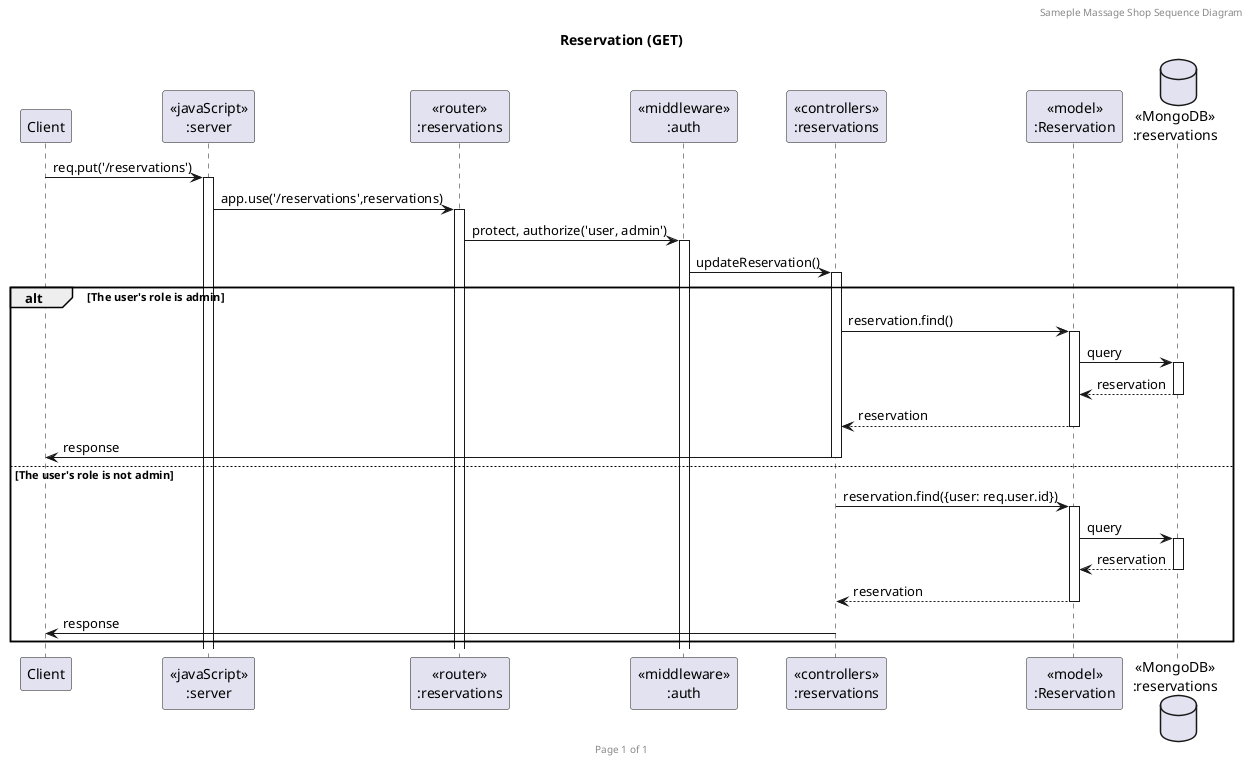 @startuml Reservation (GET)

header Sameple Massage Shop Sequence Diagram
footer Page %page% of %lastpage%
title "Reservation (GET)"

participant "Client" as client
participant "<<javaScript>>\n:server" as server
participant "<<router>>\n:reservations" as router
participant "<<middleware>>\n:auth" as auth
participant "<<controllers>>\n:reservations" as controller
participant "<<model>>\n:Reservation" as model
database "<<MongoDB>>\n:reservations" as shopdb

client->server ++:req.put('/reservations')
server->router ++:app.use('/reservations',reservations)
router -> auth ++: protect, authorize('user, admin')
auth -> controller ++:updateReservation()

alt The user's role is admin
    controller -> model ++: reservation.find()
    model ->shopdb ++: query
    shopdb --> model --: reservation
    controller <-- model --: reservation
    controller-> client --: response

else The user's role is not admin
    controller -> model ++: reservation.find({user: req.user.id})
    model ->shopdb ++: query
    shopdb --> model --: reservation
    controller <-- model --: reservation
    controller-> client --: response
end

@enduml
